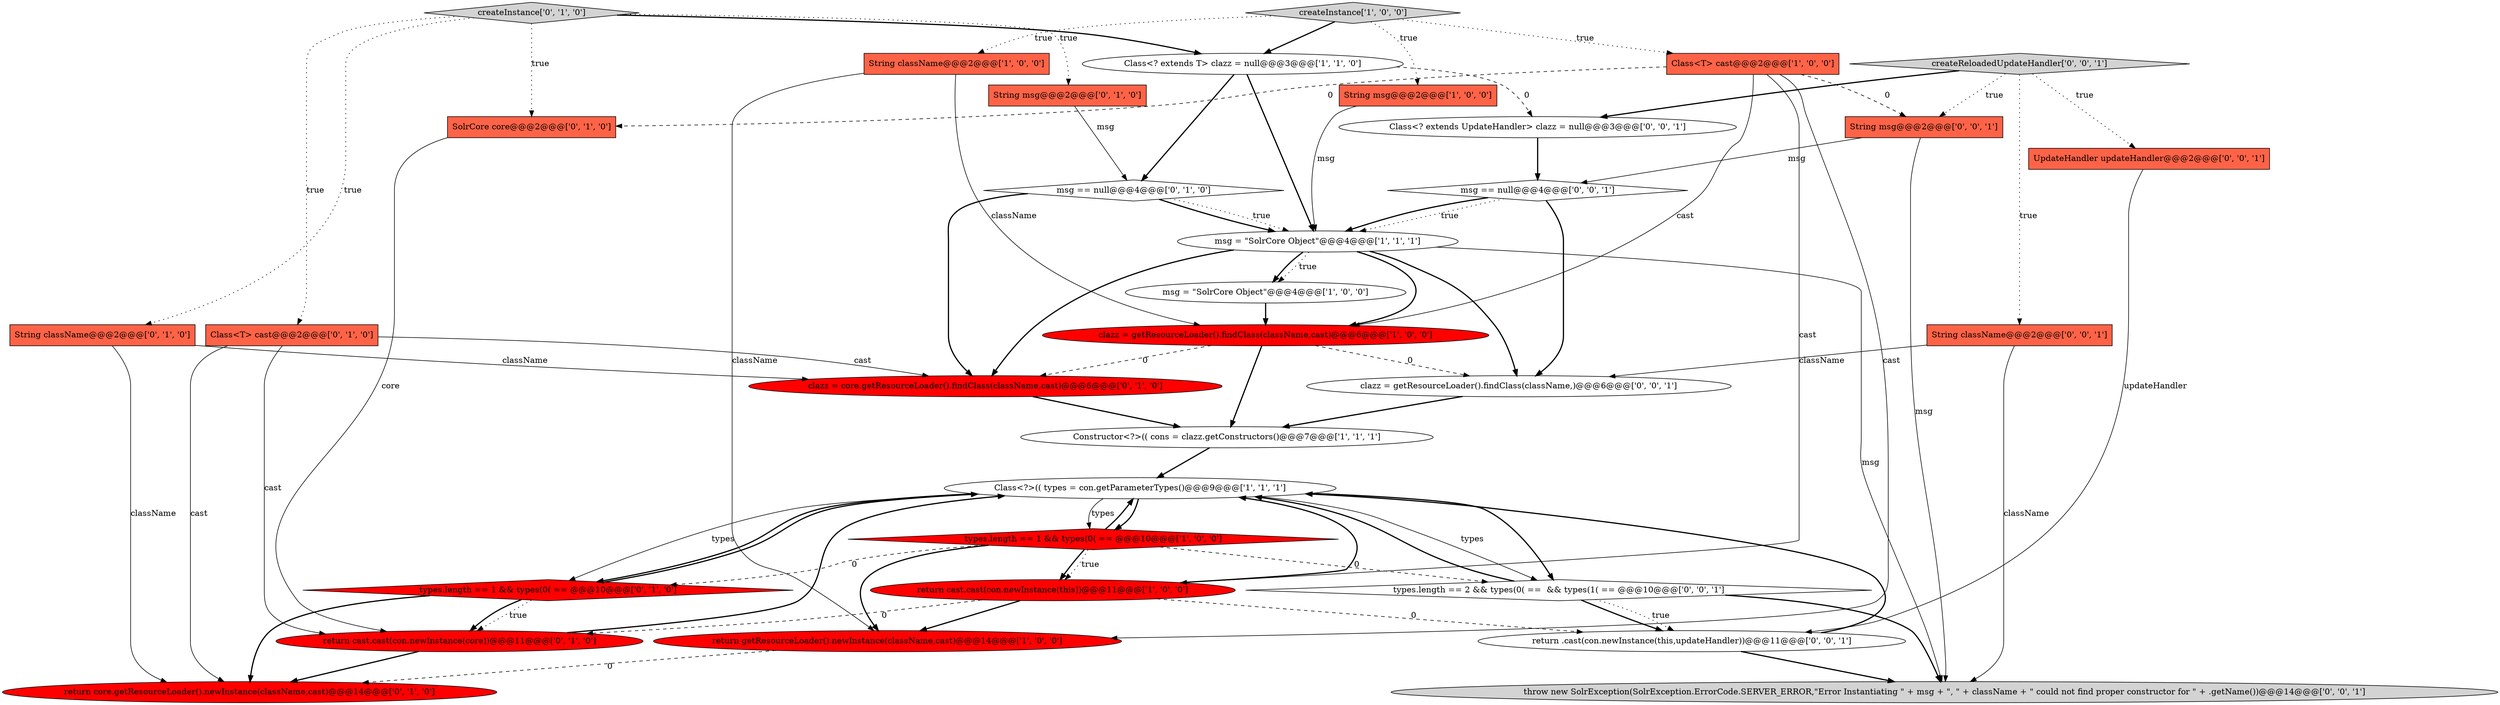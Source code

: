 digraph {
2 [style = filled, label = "String className@@@2@@@['1', '0', '0']", fillcolor = tomato, shape = box image = "AAA0AAABBB1BBB"];
16 [style = filled, label = "String className@@@2@@@['0', '1', '0']", fillcolor = tomato, shape = box image = "AAA0AAABBB2BBB"];
15 [style = filled, label = "createInstance['0', '1', '0']", fillcolor = lightgray, shape = diamond image = "AAA0AAABBB2BBB"];
13 [style = filled, label = "String msg@@@2@@@['0', '1', '0']", fillcolor = tomato, shape = box image = "AAA0AAABBB2BBB"];
20 [style = filled, label = "msg == null@@@4@@@['0', '1', '0']", fillcolor = white, shape = diamond image = "AAA0AAABBB2BBB"];
22 [style = filled, label = "return core.getResourceLoader().newInstance(className,cast)@@@14@@@['0', '1', '0']", fillcolor = red, shape = ellipse image = "AAA1AAABBB2BBB"];
25 [style = filled, label = "Class<? extends UpdateHandler> clazz = null@@@3@@@['0', '0', '1']", fillcolor = white, shape = ellipse image = "AAA0AAABBB3BBB"];
14 [style = filled, label = "clazz = core.getResourceLoader().findClass(className,cast)@@@6@@@['0', '1', '0']", fillcolor = red, shape = ellipse image = "AAA1AAABBB2BBB"];
6 [style = filled, label = "return getResourceLoader().newInstance(className,cast)@@@14@@@['1', '0', '0']", fillcolor = red, shape = ellipse image = "AAA1AAABBB1BBB"];
28 [style = filled, label = "types.length == 2 && types(0( ==  && types(1( == @@@10@@@['0', '0', '1']", fillcolor = white, shape = diamond image = "AAA0AAABBB3BBB"];
27 [style = filled, label = "createReloadedUpdateHandler['0', '0', '1']", fillcolor = lightgray, shape = diamond image = "AAA0AAABBB3BBB"];
8 [style = filled, label = "Class<?>(( types = con.getParameterTypes()@@@9@@@['1', '1', '1']", fillcolor = white, shape = ellipse image = "AAA0AAABBB1BBB"];
24 [style = filled, label = "throw new SolrException(SolrException.ErrorCode.SERVER_ERROR,\"Error Instantiating \" + msg + \", \" + className + \" could not find proper constructor for \" + .getName())@@@14@@@['0', '0', '1']", fillcolor = lightgray, shape = ellipse image = "AAA0AAABBB3BBB"];
29 [style = filled, label = "clazz = getResourceLoader().findClass(className,)@@@6@@@['0', '0', '1']", fillcolor = white, shape = ellipse image = "AAA0AAABBB3BBB"];
19 [style = filled, label = "SolrCore core@@@2@@@['0', '1', '0']", fillcolor = tomato, shape = box image = "AAA1AAABBB2BBB"];
0 [style = filled, label = "clazz = getResourceLoader().findClass(className,cast)@@@6@@@['1', '0', '0']", fillcolor = red, shape = ellipse image = "AAA1AAABBB1BBB"];
12 [style = filled, label = "msg = \"SolrCore Object\"@@@4@@@['1', '1', '1']", fillcolor = white, shape = ellipse image = "AAA0AAABBB1BBB"];
23 [style = filled, label = "UpdateHandler updateHandler@@@2@@@['0', '0', '1']", fillcolor = tomato, shape = box image = "AAA0AAABBB3BBB"];
3 [style = filled, label = "return cast.cast(con.newInstance(this))@@@11@@@['1', '0', '0']", fillcolor = red, shape = ellipse image = "AAA1AAABBB1BBB"];
4 [style = filled, label = "String msg@@@2@@@['1', '0', '0']", fillcolor = tomato, shape = box image = "AAA0AAABBB1BBB"];
9 [style = filled, label = "msg = \"SolrCore Object\"@@@4@@@['1', '0', '0']", fillcolor = white, shape = ellipse image = "AAA0AAABBB1BBB"];
31 [style = filled, label = "String className@@@2@@@['0', '0', '1']", fillcolor = tomato, shape = box image = "AAA0AAABBB3BBB"];
26 [style = filled, label = "msg == null@@@4@@@['0', '0', '1']", fillcolor = white, shape = diamond image = "AAA0AAABBB3BBB"];
7 [style = filled, label = "types.length == 1 && types(0( == @@@10@@@['1', '0', '0']", fillcolor = red, shape = diamond image = "AAA1AAABBB1BBB"];
30 [style = filled, label = "return .cast(con.newInstance(this,updateHandler))@@@11@@@['0', '0', '1']", fillcolor = white, shape = ellipse image = "AAA0AAABBB3BBB"];
1 [style = filled, label = "Constructor<?>(( cons = clazz.getConstructors()@@@7@@@['1', '1', '1']", fillcolor = white, shape = ellipse image = "AAA0AAABBB1BBB"];
18 [style = filled, label = "return cast.cast(con.newInstance(core))@@@11@@@['0', '1', '0']", fillcolor = red, shape = ellipse image = "AAA1AAABBB2BBB"];
10 [style = filled, label = "createInstance['1', '0', '0']", fillcolor = lightgray, shape = diamond image = "AAA0AAABBB1BBB"];
17 [style = filled, label = "Class<T> cast@@@2@@@['0', '1', '0']", fillcolor = tomato, shape = box image = "AAA0AAABBB2BBB"];
21 [style = filled, label = "types.length == 1 && types(0( == @@@10@@@['0', '1', '0']", fillcolor = red, shape = diamond image = "AAA1AAABBB2BBB"];
11 [style = filled, label = "Class<T> cast@@@2@@@['1', '0', '0']", fillcolor = tomato, shape = box image = "AAA1AAABBB1BBB"];
32 [style = filled, label = "String msg@@@2@@@['0', '0', '1']", fillcolor = tomato, shape = box image = "AAA0AAABBB3BBB"];
5 [style = filled, label = "Class<? extends T> clazz = null@@@3@@@['1', '1', '0']", fillcolor = white, shape = ellipse image = "AAA0AAABBB1BBB"];
11->32 [style = dashed, label="0"];
27->32 [style = dotted, label="true"];
5->20 [style = bold, label=""];
21->18 [style = dotted, label="true"];
26->12 [style = dotted, label="true"];
21->8 [style = bold, label=""];
27->23 [style = dotted, label="true"];
11->6 [style = solid, label="cast"];
5->25 [style = dashed, label="0"];
12->9 [style = bold, label=""];
7->8 [style = bold, label=""];
21->18 [style = bold, label=""];
17->22 [style = solid, label="cast"];
28->30 [style = dotted, label="true"];
26->12 [style = bold, label=""];
18->22 [style = bold, label=""];
2->0 [style = solid, label="className"];
29->1 [style = bold, label=""];
30->8 [style = bold, label=""];
10->4 [style = dotted, label="true"];
2->6 [style = solid, label="className"];
31->29 [style = solid, label="className"];
27->25 [style = bold, label=""];
8->28 [style = bold, label=""];
11->0 [style = solid, label="cast"];
7->21 [style = dashed, label="0"];
28->30 [style = bold, label=""];
32->26 [style = solid, label="msg"];
13->20 [style = solid, label="msg"];
20->14 [style = bold, label=""];
15->16 [style = dotted, label="true"];
11->3 [style = solid, label="cast"];
6->22 [style = dashed, label="0"];
4->12 [style = solid, label="msg"];
15->13 [style = dotted, label="true"];
15->17 [style = dotted, label="true"];
12->29 [style = bold, label=""];
21->22 [style = bold, label=""];
7->6 [style = bold, label=""];
25->26 [style = bold, label=""];
12->14 [style = bold, label=""];
28->24 [style = bold, label=""];
30->24 [style = bold, label=""];
3->30 [style = dashed, label="0"];
1->8 [style = bold, label=""];
3->6 [style = bold, label=""];
17->14 [style = solid, label="cast"];
10->5 [style = bold, label=""];
7->28 [style = dashed, label="0"];
10->2 [style = dotted, label="true"];
10->11 [style = dotted, label="true"];
0->1 [style = bold, label=""];
3->8 [style = bold, label=""];
27->31 [style = dotted, label="true"];
28->8 [style = bold, label=""];
0->29 [style = dashed, label="0"];
18->8 [style = bold, label=""];
12->24 [style = solid, label="msg"];
16->14 [style = solid, label="className"];
9->0 [style = bold, label=""];
8->21 [style = solid, label="types"];
26->29 [style = bold, label=""];
3->18 [style = dashed, label="0"];
12->0 [style = bold, label=""];
23->30 [style = solid, label="updateHandler"];
7->3 [style = bold, label=""];
8->28 [style = solid, label="types"];
8->7 [style = bold, label=""];
14->1 [style = bold, label=""];
15->5 [style = bold, label=""];
0->14 [style = dashed, label="0"];
8->7 [style = solid, label="types"];
17->18 [style = solid, label="cast"];
31->24 [style = solid, label="className"];
5->12 [style = bold, label=""];
11->19 [style = dashed, label="0"];
7->3 [style = dotted, label="true"];
16->22 [style = solid, label="className"];
15->19 [style = dotted, label="true"];
32->24 [style = solid, label="msg"];
20->12 [style = bold, label=""];
8->21 [style = bold, label=""];
19->18 [style = solid, label="core"];
20->12 [style = dotted, label="true"];
12->9 [style = dotted, label="true"];
}
